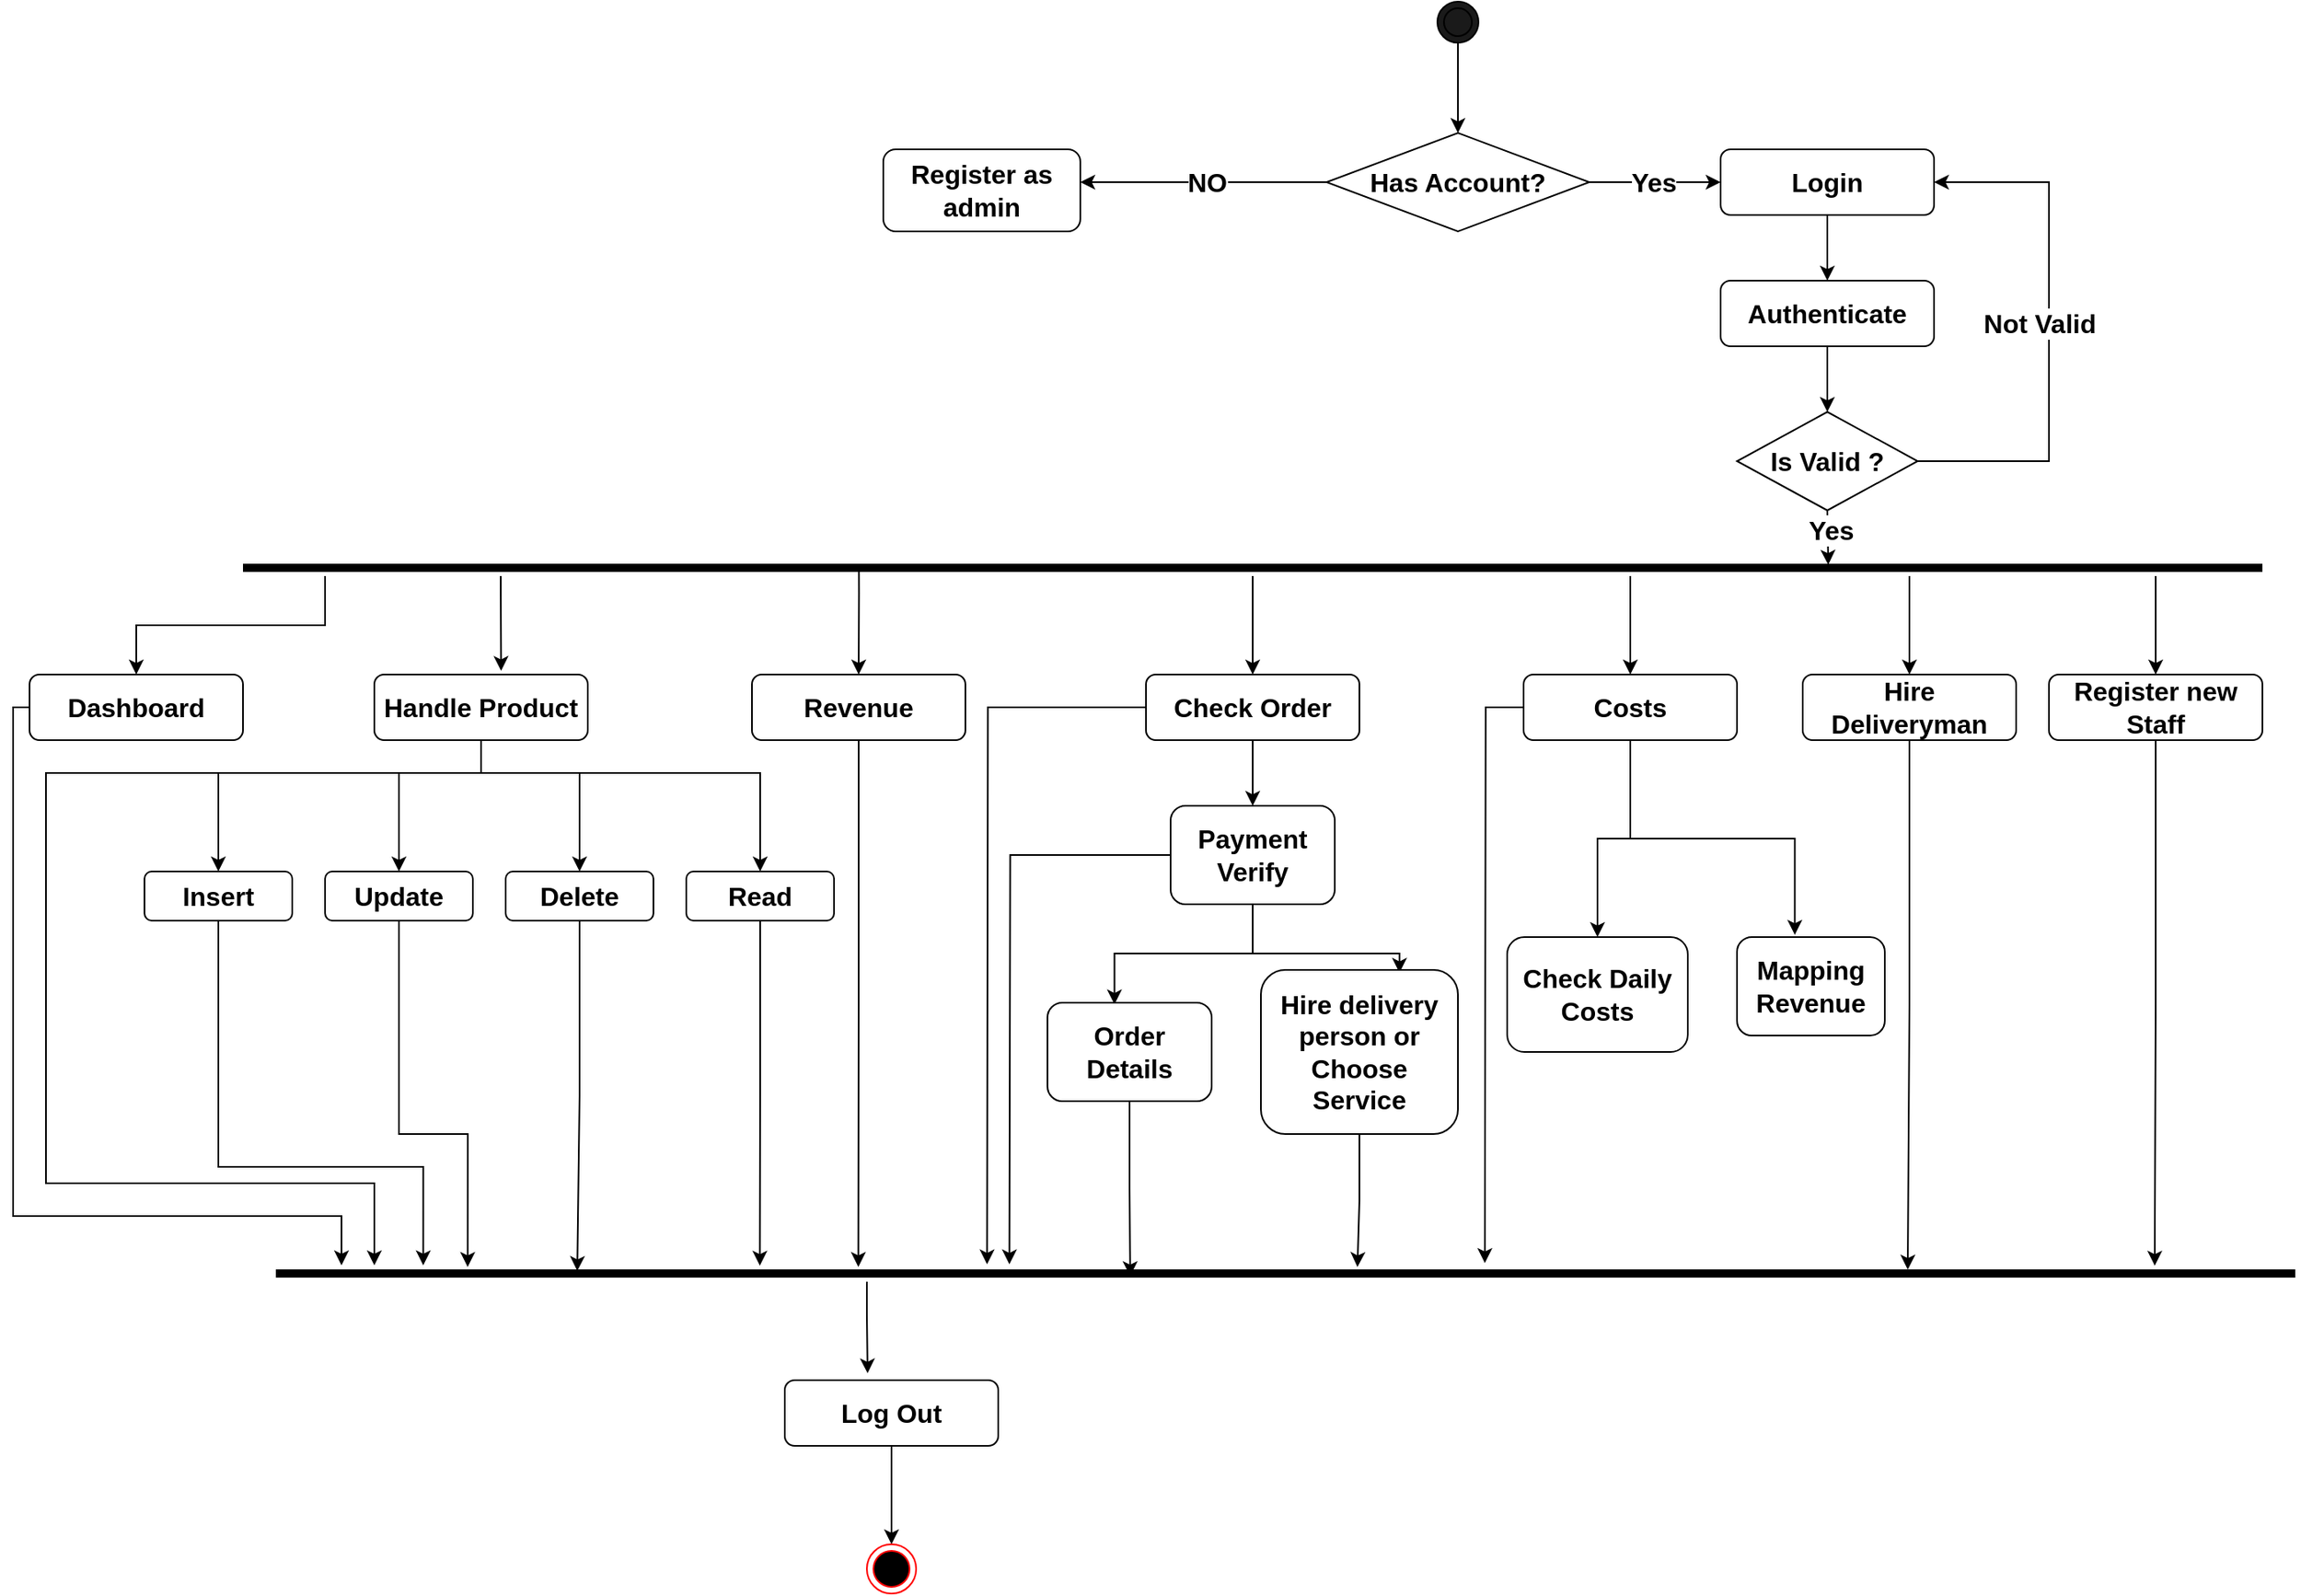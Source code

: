 <mxfile version="21.6.2" type="github">
  <diagram name="Page-1" id="1aIex8ccTAoRGTjpidiL">
    <mxGraphModel dx="1900" dy="573" grid="1" gridSize="10" guides="1" tooltips="1" connect="1" arrows="1" fold="1" page="1" pageScale="1" pageWidth="850" pageHeight="1100" math="0" shadow="0">
      <root>
        <mxCell id="0" />
        <mxCell id="1" parent="0" />
        <mxCell id="xtMuz63zyeB6EGfJgtIS-1" value="Register as admin" style="rounded=1;whiteSpace=wrap;html=1;fontSize=16;fontStyle=1" parent="1" vertex="1">
          <mxGeometry x="240" y="120" width="120" height="50" as="geometry" />
        </mxCell>
        <mxCell id="74rRM-MQZsqJR7cLCbWe-7" style="edgeStyle=orthogonalEdgeStyle;rounded=0;orthogonalLoop=1;jettySize=auto;html=1;entryX=0.5;entryY=0;entryDx=0;entryDy=0;" edge="1" parent="1" source="xtMuz63zyeB6EGfJgtIS-2" target="xtMuz63zyeB6EGfJgtIS-4">
          <mxGeometry relative="1" as="geometry" />
        </mxCell>
        <mxCell id="xtMuz63zyeB6EGfJgtIS-2" value="Login" style="rounded=1;whiteSpace=wrap;html=1;fontSize=16;fontStyle=1" parent="1" vertex="1">
          <mxGeometry x="750" y="120" width="130" height="40" as="geometry" />
        </mxCell>
        <mxCell id="74rRM-MQZsqJR7cLCbWe-5" style="edgeStyle=orthogonalEdgeStyle;rounded=0;orthogonalLoop=1;jettySize=auto;html=1;entryX=0;entryY=0.5;entryDx=0;entryDy=0;" edge="1" parent="1" source="xtMuz63zyeB6EGfJgtIS-3" target="xtMuz63zyeB6EGfJgtIS-2">
          <mxGeometry relative="1" as="geometry" />
        </mxCell>
        <mxCell id="74rRM-MQZsqJR7cLCbWe-6" value="&lt;font style=&quot;font-size: 16px;&quot;&gt;&lt;b&gt;Yes&lt;/b&gt;&lt;/font&gt;" style="edgeLabel;html=1;align=center;verticalAlign=middle;resizable=0;points=[];" vertex="1" connectable="0" parent="74rRM-MQZsqJR7cLCbWe-5">
          <mxGeometry x="-0.025" relative="1" as="geometry">
            <mxPoint as="offset" />
          </mxGeometry>
        </mxCell>
        <mxCell id="74rRM-MQZsqJR7cLCbWe-10" style="edgeStyle=orthogonalEdgeStyle;rounded=0;orthogonalLoop=1;jettySize=auto;html=1;" edge="1" parent="1" source="xtMuz63zyeB6EGfJgtIS-3">
          <mxGeometry relative="1" as="geometry">
            <mxPoint x="360" y="140" as="targetPoint" />
          </mxGeometry>
        </mxCell>
        <mxCell id="74rRM-MQZsqJR7cLCbWe-11" value="&lt;font style=&quot;font-size: 16px;&quot;&gt;&lt;b&gt;NO&lt;/b&gt;&lt;/font&gt;" style="edgeLabel;html=1;align=center;verticalAlign=middle;resizable=0;points=[];" vertex="1" connectable="0" parent="74rRM-MQZsqJR7cLCbWe-10">
          <mxGeometry x="-0.03" relative="1" as="geometry">
            <mxPoint as="offset" />
          </mxGeometry>
        </mxCell>
        <mxCell id="xtMuz63zyeB6EGfJgtIS-3" value="Has Account?" style="rhombus;whiteSpace=wrap;html=1;fontSize=16;fontStyle=1" parent="1" vertex="1">
          <mxGeometry x="510" y="110" width="160" height="60" as="geometry" />
        </mxCell>
        <mxCell id="74rRM-MQZsqJR7cLCbWe-8" style="edgeStyle=orthogonalEdgeStyle;rounded=0;orthogonalLoop=1;jettySize=auto;html=1;exitX=0.5;exitY=1;exitDx=0;exitDy=0;entryX=0.5;entryY=0;entryDx=0;entryDy=0;" edge="1" parent="1" source="xtMuz63zyeB6EGfJgtIS-4" target="xtMuz63zyeB6EGfJgtIS-5">
          <mxGeometry relative="1" as="geometry" />
        </mxCell>
        <mxCell id="xtMuz63zyeB6EGfJgtIS-4" value="Authenticate" style="rounded=1;whiteSpace=wrap;html=1;fontSize=16;fontStyle=1" parent="1" vertex="1">
          <mxGeometry x="750" y="200" width="130" height="40" as="geometry" />
        </mxCell>
        <mxCell id="74rRM-MQZsqJR7cLCbWe-9" style="edgeStyle=orthogonalEdgeStyle;rounded=0;orthogonalLoop=1;jettySize=auto;html=1;exitX=0.5;exitY=1;exitDx=0;exitDy=0;entryX=0.785;entryY=0.31;entryDx=0;entryDy=0;entryPerimeter=0;" edge="1" parent="1" source="xtMuz63zyeB6EGfJgtIS-5" target="xtMuz63zyeB6EGfJgtIS-29">
          <mxGeometry relative="1" as="geometry" />
        </mxCell>
        <mxCell id="74rRM-MQZsqJR7cLCbWe-14" value="&lt;font style=&quot;font-size: 16px;&quot;&gt;&lt;b&gt;Yes&lt;/b&gt;&lt;/font&gt;" style="edgeLabel;html=1;align=center;verticalAlign=middle;resizable=0;points=[];" vertex="1" connectable="0" parent="74rRM-MQZsqJR7cLCbWe-9">
          <mxGeometry x="-0.27" y="1" relative="1" as="geometry">
            <mxPoint as="offset" />
          </mxGeometry>
        </mxCell>
        <mxCell id="74rRM-MQZsqJR7cLCbWe-12" style="edgeStyle=orthogonalEdgeStyle;rounded=0;orthogonalLoop=1;jettySize=auto;html=1;entryX=1;entryY=0.5;entryDx=0;entryDy=0;" edge="1" parent="1" source="xtMuz63zyeB6EGfJgtIS-5" target="xtMuz63zyeB6EGfJgtIS-2">
          <mxGeometry relative="1" as="geometry">
            <Array as="points">
              <mxPoint x="950" y="310" />
              <mxPoint x="950" y="140" />
            </Array>
          </mxGeometry>
        </mxCell>
        <mxCell id="74rRM-MQZsqJR7cLCbWe-13" value="&lt;font style=&quot;font-size: 16px;&quot;&gt;&lt;b&gt;Not Valid&lt;/b&gt;&lt;/font&gt;" style="edgeLabel;html=1;align=center;verticalAlign=middle;resizable=0;points=[];" vertex="1" connectable="0" parent="74rRM-MQZsqJR7cLCbWe-12">
          <mxGeometry x="0.026" y="6" relative="1" as="geometry">
            <mxPoint as="offset" />
          </mxGeometry>
        </mxCell>
        <mxCell id="xtMuz63zyeB6EGfJgtIS-5" value="Is Valid ?" style="rhombus;whiteSpace=wrap;html=1;fontSize=16;fontStyle=1" parent="1" vertex="1">
          <mxGeometry x="760" y="280" width="110" height="60" as="geometry" />
        </mxCell>
        <mxCell id="xtMuz63zyeB6EGfJgtIS-6" value="" style="line;strokeWidth=1;fillColor=none;align=left;verticalAlign=middle;spacingTop=-1;spacingLeft=3;spacingRight=3;rotatable=0;labelPosition=right;points=[];portConstraint=eastwest;strokeColor=inherit;" parent="1" vertex="1">
          <mxGeometry x="80" y="390" width="690" as="geometry" />
        </mxCell>
        <mxCell id="74rRM-MQZsqJR7cLCbWe-51" style="edgeStyle=orthogonalEdgeStyle;rounded=0;orthogonalLoop=1;jettySize=auto;html=1;entryX=0.388;entryY=-0.105;entryDx=0;entryDy=0;entryPerimeter=0;" edge="1" parent="1" source="xtMuz63zyeB6EGfJgtIS-7" target="74rRM-MQZsqJR7cLCbWe-50">
          <mxGeometry relative="1" as="geometry">
            <Array as="points">
              <mxPoint x="230" y="830" />
              <mxPoint x="230" y="830" />
            </Array>
          </mxGeometry>
        </mxCell>
        <mxCell id="xtMuz63zyeB6EGfJgtIS-7" value="" style="line;strokeWidth=5;fillColor=none;align=left;verticalAlign=middle;spacingTop=-1;spacingLeft=3;spacingRight=3;rotatable=0;labelPosition=right;points=[];portConstraint=eastwest;strokeColor=inherit;" parent="1" vertex="1">
          <mxGeometry x="-130" y="800" width="1230" height="10" as="geometry" />
        </mxCell>
        <mxCell id="74rRM-MQZsqJR7cLCbWe-26" style="edgeStyle=orthogonalEdgeStyle;rounded=0;orthogonalLoop=1;jettySize=auto;html=1;" edge="1" parent="1" source="xtMuz63zyeB6EGfJgtIS-8" target="xtMuz63zyeB6EGfJgtIS-7">
          <mxGeometry relative="1" as="geometry">
            <Array as="points">
              <mxPoint x="-5" y="500" />
              <mxPoint x="-270" y="500" />
              <mxPoint x="-270" y="750" />
              <mxPoint x="-70" y="750" />
            </Array>
          </mxGeometry>
        </mxCell>
        <mxCell id="74rRM-MQZsqJR7cLCbWe-27" style="edgeStyle=orthogonalEdgeStyle;rounded=0;orthogonalLoop=1;jettySize=auto;html=1;" edge="1" parent="1" source="xtMuz63zyeB6EGfJgtIS-8" target="xtMuz63zyeB6EGfJgtIS-20">
          <mxGeometry relative="1" as="geometry">
            <Array as="points">
              <mxPoint x="-5" y="500" />
              <mxPoint x="-165" y="500" />
            </Array>
          </mxGeometry>
        </mxCell>
        <mxCell id="74rRM-MQZsqJR7cLCbWe-28" style="edgeStyle=orthogonalEdgeStyle;rounded=0;orthogonalLoop=1;jettySize=auto;html=1;entryX=0.5;entryY=0;entryDx=0;entryDy=0;" edge="1" parent="1" source="xtMuz63zyeB6EGfJgtIS-8" target="xtMuz63zyeB6EGfJgtIS-16">
          <mxGeometry relative="1" as="geometry">
            <Array as="points">
              <mxPoint x="-5" y="500" />
              <mxPoint x="-55" y="500" />
            </Array>
          </mxGeometry>
        </mxCell>
        <mxCell id="74rRM-MQZsqJR7cLCbWe-29" style="edgeStyle=orthogonalEdgeStyle;rounded=0;orthogonalLoop=1;jettySize=auto;html=1;entryX=0.5;entryY=0;entryDx=0;entryDy=0;" edge="1" parent="1" source="xtMuz63zyeB6EGfJgtIS-8" target="xtMuz63zyeB6EGfJgtIS-21">
          <mxGeometry relative="1" as="geometry">
            <Array as="points">
              <mxPoint x="-5" y="500" />
              <mxPoint x="55" y="500" />
            </Array>
          </mxGeometry>
        </mxCell>
        <mxCell id="74rRM-MQZsqJR7cLCbWe-30" style="edgeStyle=orthogonalEdgeStyle;rounded=0;orthogonalLoop=1;jettySize=auto;html=1;entryX=0.5;entryY=0;entryDx=0;entryDy=0;" edge="1" parent="1" source="xtMuz63zyeB6EGfJgtIS-8" target="xtMuz63zyeB6EGfJgtIS-22">
          <mxGeometry relative="1" as="geometry">
            <Array as="points">
              <mxPoint x="-5" y="500" />
              <mxPoint x="165" y="500" />
            </Array>
          </mxGeometry>
        </mxCell>
        <mxCell id="xtMuz63zyeB6EGfJgtIS-8" value="Handle Product" style="rounded=1;whiteSpace=wrap;html=1;fontSize=16;fontStyle=1" parent="1" vertex="1">
          <mxGeometry x="-70" y="440" width="130" height="40" as="geometry" />
        </mxCell>
        <mxCell id="74rRM-MQZsqJR7cLCbWe-37" style="edgeStyle=orthogonalEdgeStyle;rounded=0;orthogonalLoop=1;jettySize=auto;html=1;" edge="1" parent="1" source="xtMuz63zyeB6EGfJgtIS-9">
          <mxGeometry relative="1" as="geometry">
            <mxPoint x="224.8" y="801" as="targetPoint" />
          </mxGeometry>
        </mxCell>
        <mxCell id="xtMuz63zyeB6EGfJgtIS-9" value="Revenue" style="rounded=1;whiteSpace=wrap;html=1;fontSize=16;fontStyle=1" parent="1" vertex="1">
          <mxGeometry x="160" y="440" width="130" height="40" as="geometry" />
        </mxCell>
        <mxCell id="74rRM-MQZsqJR7cLCbWe-38" style="edgeStyle=orthogonalEdgeStyle;rounded=0;orthogonalLoop=1;jettySize=auto;html=1;" edge="1" parent="1" source="xtMuz63zyeB6EGfJgtIS-10">
          <mxGeometry relative="1" as="geometry">
            <mxPoint x="303.2" y="799.4" as="targetPoint" />
          </mxGeometry>
        </mxCell>
        <mxCell id="74rRM-MQZsqJR7cLCbWe-39" style="edgeStyle=orthogonalEdgeStyle;rounded=0;orthogonalLoop=1;jettySize=auto;html=1;entryX=0.5;entryY=0;entryDx=0;entryDy=0;" edge="1" parent="1" source="xtMuz63zyeB6EGfJgtIS-10" target="xtMuz63zyeB6EGfJgtIS-23">
          <mxGeometry relative="1" as="geometry" />
        </mxCell>
        <mxCell id="xtMuz63zyeB6EGfJgtIS-10" value="Check Order" style="rounded=1;whiteSpace=wrap;html=1;fontSize=16;fontStyle=1" parent="1" vertex="1">
          <mxGeometry x="400" y="440" width="130" height="40" as="geometry" />
        </mxCell>
        <mxCell id="74rRM-MQZsqJR7cLCbWe-45" style="edgeStyle=orthogonalEdgeStyle;rounded=0;orthogonalLoop=1;jettySize=auto;html=1;entryX=0.5;entryY=0;entryDx=0;entryDy=0;" edge="1" parent="1" source="xtMuz63zyeB6EGfJgtIS-11" target="xtMuz63zyeB6EGfJgtIS-26">
          <mxGeometry relative="1" as="geometry" />
        </mxCell>
        <mxCell id="74rRM-MQZsqJR7cLCbWe-46" style="edgeStyle=orthogonalEdgeStyle;rounded=0;orthogonalLoop=1;jettySize=auto;html=1;entryX=0.391;entryY=-0.023;entryDx=0;entryDy=0;entryPerimeter=0;" edge="1" parent="1" source="xtMuz63zyeB6EGfJgtIS-11" target="xtMuz63zyeB6EGfJgtIS-28">
          <mxGeometry relative="1" as="geometry" />
        </mxCell>
        <mxCell id="74rRM-MQZsqJR7cLCbWe-47" style="edgeStyle=orthogonalEdgeStyle;rounded=0;orthogonalLoop=1;jettySize=auto;html=1;" edge="1" parent="1" source="xtMuz63zyeB6EGfJgtIS-11">
          <mxGeometry relative="1" as="geometry">
            <mxPoint x="606.4" y="798.6" as="targetPoint" />
          </mxGeometry>
        </mxCell>
        <mxCell id="xtMuz63zyeB6EGfJgtIS-11" value="Costs" style="rounded=1;whiteSpace=wrap;html=1;fontSize=16;fontStyle=1" parent="1" vertex="1">
          <mxGeometry x="630" y="440" width="130" height="40" as="geometry" />
        </mxCell>
        <mxCell id="74rRM-MQZsqJR7cLCbWe-48" style="edgeStyle=orthogonalEdgeStyle;rounded=0;orthogonalLoop=1;jettySize=auto;html=1;" edge="1" parent="1" source="xtMuz63zyeB6EGfJgtIS-12">
          <mxGeometry relative="1" as="geometry">
            <mxPoint x="864.0" y="802.6" as="targetPoint" />
          </mxGeometry>
        </mxCell>
        <mxCell id="xtMuz63zyeB6EGfJgtIS-12" value="Hire Deliveryman" style="rounded=1;whiteSpace=wrap;html=1;fontSize=16;fontStyle=1" parent="1" vertex="1">
          <mxGeometry x="800" y="440" width="130" height="40" as="geometry" />
        </mxCell>
        <mxCell id="74rRM-MQZsqJR7cLCbWe-49" style="edgeStyle=orthogonalEdgeStyle;rounded=0;orthogonalLoop=1;jettySize=auto;html=1;" edge="1" parent="1" source="xtMuz63zyeB6EGfJgtIS-13">
          <mxGeometry relative="1" as="geometry">
            <mxPoint x="1014.4" y="800.2" as="targetPoint" />
          </mxGeometry>
        </mxCell>
        <mxCell id="xtMuz63zyeB6EGfJgtIS-13" value="Register new Staff" style="rounded=1;whiteSpace=wrap;html=1;fontSize=16;fontStyle=1" parent="1" vertex="1">
          <mxGeometry x="950" y="440" width="130" height="40" as="geometry" />
        </mxCell>
        <mxCell id="74rRM-MQZsqJR7cLCbWe-25" style="edgeStyle=orthogonalEdgeStyle;rounded=0;orthogonalLoop=1;jettySize=auto;html=1;" edge="1" parent="1" source="xtMuz63zyeB6EGfJgtIS-15" target="xtMuz63zyeB6EGfJgtIS-7">
          <mxGeometry relative="1" as="geometry">
            <mxPoint x="-80" y="780" as="targetPoint" />
            <Array as="points">
              <mxPoint x="-290" y="460" />
              <mxPoint x="-290" y="770" />
              <mxPoint x="-90" y="770" />
            </Array>
          </mxGeometry>
        </mxCell>
        <mxCell id="xtMuz63zyeB6EGfJgtIS-15" value="Dashboard" style="rounded=1;whiteSpace=wrap;html=1;fontSize=16;fontStyle=1" parent="1" vertex="1">
          <mxGeometry x="-280" y="440" width="130" height="40" as="geometry" />
        </mxCell>
        <mxCell id="74rRM-MQZsqJR7cLCbWe-32" style="edgeStyle=orthogonalEdgeStyle;rounded=0;orthogonalLoop=1;jettySize=auto;html=1;entryX=0.095;entryY=0.1;entryDx=0;entryDy=0;entryPerimeter=0;" edge="1" parent="1" source="xtMuz63zyeB6EGfJgtIS-16" target="xtMuz63zyeB6EGfJgtIS-7">
          <mxGeometry relative="1" as="geometry">
            <Array as="points">
              <mxPoint x="-55" y="720" />
              <mxPoint x="-13" y="720" />
            </Array>
          </mxGeometry>
        </mxCell>
        <mxCell id="xtMuz63zyeB6EGfJgtIS-16" value="Update" style="rounded=1;whiteSpace=wrap;html=1;fontSize=16;fontStyle=1" parent="1" vertex="1">
          <mxGeometry x="-100" y="560" width="90" height="30" as="geometry" />
        </mxCell>
        <mxCell id="74rRM-MQZsqJR7cLCbWe-31" style="edgeStyle=orthogonalEdgeStyle;rounded=0;orthogonalLoop=1;jettySize=auto;html=1;entryX=0.073;entryY=0;entryDx=0;entryDy=0;entryPerimeter=0;" edge="1" parent="1" source="xtMuz63zyeB6EGfJgtIS-20" target="xtMuz63zyeB6EGfJgtIS-7">
          <mxGeometry relative="1" as="geometry">
            <Array as="points">
              <mxPoint x="-165" y="740" />
              <mxPoint x="-40" y="740" />
            </Array>
          </mxGeometry>
        </mxCell>
        <mxCell id="xtMuz63zyeB6EGfJgtIS-20" value="Insert" style="rounded=1;whiteSpace=wrap;html=1;fontSize=16;fontStyle=1" parent="1" vertex="1">
          <mxGeometry x="-210" y="560" width="90" height="30" as="geometry" />
        </mxCell>
        <mxCell id="74rRM-MQZsqJR7cLCbWe-34" style="edgeStyle=orthogonalEdgeStyle;rounded=0;orthogonalLoop=1;jettySize=auto;html=1;" edge="1" parent="1" source="xtMuz63zyeB6EGfJgtIS-21">
          <mxGeometry relative="1" as="geometry">
            <mxPoint x="53.6" y="803.4" as="targetPoint" />
          </mxGeometry>
        </mxCell>
        <mxCell id="xtMuz63zyeB6EGfJgtIS-21" value="Delete" style="rounded=1;whiteSpace=wrap;html=1;fontSize=16;fontStyle=1" parent="1" vertex="1">
          <mxGeometry x="10" y="560" width="90" height="30" as="geometry" />
        </mxCell>
        <mxCell id="74rRM-MQZsqJR7cLCbWe-36" style="edgeStyle=orthogonalEdgeStyle;rounded=0;orthogonalLoop=1;jettySize=auto;html=1;" edge="1" parent="1" source="xtMuz63zyeB6EGfJgtIS-22">
          <mxGeometry relative="1" as="geometry">
            <mxPoint x="164.8" y="800.2" as="targetPoint" />
          </mxGeometry>
        </mxCell>
        <mxCell id="xtMuz63zyeB6EGfJgtIS-22" value="Read" style="rounded=1;whiteSpace=wrap;html=1;fontSize=16;fontStyle=1" parent="1" vertex="1">
          <mxGeometry x="120" y="560" width="90" height="30" as="geometry" />
        </mxCell>
        <mxCell id="74rRM-MQZsqJR7cLCbWe-40" style="edgeStyle=orthogonalEdgeStyle;rounded=0;orthogonalLoop=1;jettySize=auto;html=1;" edge="1" parent="1" source="xtMuz63zyeB6EGfJgtIS-23">
          <mxGeometry relative="1" as="geometry">
            <mxPoint x="316.8" y="799.4" as="targetPoint" />
          </mxGeometry>
        </mxCell>
        <mxCell id="74rRM-MQZsqJR7cLCbWe-41" style="edgeStyle=orthogonalEdgeStyle;rounded=0;orthogonalLoop=1;jettySize=auto;html=1;entryX=0.408;entryY=0.017;entryDx=0;entryDy=0;entryPerimeter=0;" edge="1" parent="1" source="xtMuz63zyeB6EGfJgtIS-23" target="xtMuz63zyeB6EGfJgtIS-24">
          <mxGeometry relative="1" as="geometry" />
        </mxCell>
        <mxCell id="74rRM-MQZsqJR7cLCbWe-42" style="edgeStyle=orthogonalEdgeStyle;rounded=0;orthogonalLoop=1;jettySize=auto;html=1;" edge="1" parent="1" source="xtMuz63zyeB6EGfJgtIS-23">
          <mxGeometry relative="1" as="geometry">
            <mxPoint x="554.4" y="621.8" as="targetPoint" />
            <Array as="points">
              <mxPoint x="465" y="610" />
              <mxPoint x="554" y="610" />
            </Array>
          </mxGeometry>
        </mxCell>
        <mxCell id="xtMuz63zyeB6EGfJgtIS-23" value="Payment Verify" style="rounded=1;whiteSpace=wrap;html=1;fontSize=16;fontStyle=1" parent="1" vertex="1">
          <mxGeometry x="415" y="520" width="100" height="60" as="geometry" />
        </mxCell>
        <mxCell id="74rRM-MQZsqJR7cLCbWe-43" style="edgeStyle=orthogonalEdgeStyle;rounded=0;orthogonalLoop=1;jettySize=auto;html=1;" edge="1" parent="1" source="xtMuz63zyeB6EGfJgtIS-24">
          <mxGeometry relative="1" as="geometry">
            <mxPoint x="390.4" y="806.6" as="targetPoint" />
          </mxGeometry>
        </mxCell>
        <mxCell id="xtMuz63zyeB6EGfJgtIS-24" value="Order Details" style="rounded=1;whiteSpace=wrap;html=1;fontSize=16;fontStyle=1" parent="1" vertex="1">
          <mxGeometry x="340" y="640" width="100" height="60" as="geometry" />
        </mxCell>
        <mxCell id="74rRM-MQZsqJR7cLCbWe-44" style="edgeStyle=orthogonalEdgeStyle;rounded=0;orthogonalLoop=1;jettySize=auto;html=1;" edge="1" parent="1" source="xtMuz63zyeB6EGfJgtIS-25">
          <mxGeometry relative="1" as="geometry">
            <mxPoint x="528.8" y="801" as="targetPoint" />
          </mxGeometry>
        </mxCell>
        <mxCell id="xtMuz63zyeB6EGfJgtIS-25" value="Hire delivery person or Choose Service" style="rounded=1;whiteSpace=wrap;html=1;fontSize=16;fontStyle=1" parent="1" vertex="1">
          <mxGeometry x="470" y="620" width="120" height="100" as="geometry" />
        </mxCell>
        <mxCell id="xtMuz63zyeB6EGfJgtIS-26" value="Check Daily Costs" style="rounded=1;whiteSpace=wrap;html=1;fontSize=16;fontStyle=1" parent="1" vertex="1">
          <mxGeometry x="620" y="600" width="110" height="70" as="geometry" />
        </mxCell>
        <mxCell id="xtMuz63zyeB6EGfJgtIS-27" style="edgeStyle=orthogonalEdgeStyle;rounded=0;orthogonalLoop=1;jettySize=auto;html=1;exitX=0.5;exitY=1;exitDx=0;exitDy=0;fontSize=16;fontStyle=1" parent="1" source="xtMuz63zyeB6EGfJgtIS-23" target="xtMuz63zyeB6EGfJgtIS-23" edge="1">
          <mxGeometry relative="1" as="geometry" />
        </mxCell>
        <mxCell id="xtMuz63zyeB6EGfJgtIS-28" value="Mapping Revenue" style="rounded=1;whiteSpace=wrap;html=1;fontSize=16;fontStyle=1" parent="1" vertex="1">
          <mxGeometry x="760" y="600" width="90" height="60" as="geometry" />
        </mxCell>
        <mxCell id="74rRM-MQZsqJR7cLCbWe-18" style="edgeStyle=orthogonalEdgeStyle;rounded=0;orthogonalLoop=1;jettySize=auto;html=1;entryX=0.5;entryY=0;entryDx=0;entryDy=0;" edge="1" parent="1" source="xtMuz63zyeB6EGfJgtIS-29" target="xtMuz63zyeB6EGfJgtIS-15">
          <mxGeometry relative="1" as="geometry">
            <Array as="points">
              <mxPoint x="-100" y="410" />
              <mxPoint x="-215" y="410" />
            </Array>
          </mxGeometry>
        </mxCell>
        <mxCell id="74rRM-MQZsqJR7cLCbWe-19" style="edgeStyle=orthogonalEdgeStyle;rounded=0;orthogonalLoop=1;jettySize=auto;html=1;entryX=0.594;entryY=-0.055;entryDx=0;entryDy=0;entryPerimeter=0;" edge="1" parent="1" source="xtMuz63zyeB6EGfJgtIS-29" target="xtMuz63zyeB6EGfJgtIS-8">
          <mxGeometry relative="1" as="geometry">
            <Array as="points">
              <mxPoint x="7" y="390" />
              <mxPoint x="7" y="390" />
            </Array>
          </mxGeometry>
        </mxCell>
        <mxCell id="74rRM-MQZsqJR7cLCbWe-20" style="edgeStyle=orthogonalEdgeStyle;rounded=0;orthogonalLoop=1;jettySize=auto;html=1;entryX=0.5;entryY=0;entryDx=0;entryDy=0;exitX=0.305;exitY=0.38;exitDx=0;exitDy=0;exitPerimeter=0;" edge="1" parent="1" source="xtMuz63zyeB6EGfJgtIS-29" target="xtMuz63zyeB6EGfJgtIS-9">
          <mxGeometry relative="1" as="geometry">
            <Array as="points">
              <mxPoint x="225" y="390" />
              <mxPoint x="225" y="390" />
            </Array>
          </mxGeometry>
        </mxCell>
        <mxCell id="74rRM-MQZsqJR7cLCbWe-21" style="edgeStyle=orthogonalEdgeStyle;rounded=0;orthogonalLoop=1;jettySize=auto;html=1;entryX=0.5;entryY=0;entryDx=0;entryDy=0;" edge="1" parent="1" source="xtMuz63zyeB6EGfJgtIS-29" target="xtMuz63zyeB6EGfJgtIS-10">
          <mxGeometry relative="1" as="geometry">
            <Array as="points">
              <mxPoint x="465" y="390" />
              <mxPoint x="465" y="390" />
            </Array>
          </mxGeometry>
        </mxCell>
        <mxCell id="74rRM-MQZsqJR7cLCbWe-22" style="edgeStyle=orthogonalEdgeStyle;rounded=0;orthogonalLoop=1;jettySize=auto;html=1;entryX=0.5;entryY=0;entryDx=0;entryDy=0;" edge="1" parent="1" source="xtMuz63zyeB6EGfJgtIS-29" target="xtMuz63zyeB6EGfJgtIS-11">
          <mxGeometry relative="1" as="geometry">
            <Array as="points">
              <mxPoint x="695" y="400" />
              <mxPoint x="695" y="400" />
            </Array>
          </mxGeometry>
        </mxCell>
        <mxCell id="74rRM-MQZsqJR7cLCbWe-23" style="edgeStyle=orthogonalEdgeStyle;rounded=0;orthogonalLoop=1;jettySize=auto;html=1;entryX=0.5;entryY=0;entryDx=0;entryDy=0;" edge="1" parent="1" source="xtMuz63zyeB6EGfJgtIS-29" target="xtMuz63zyeB6EGfJgtIS-12">
          <mxGeometry relative="1" as="geometry">
            <Array as="points">
              <mxPoint x="865" y="380" />
              <mxPoint x="865" y="380" />
            </Array>
          </mxGeometry>
        </mxCell>
        <mxCell id="74rRM-MQZsqJR7cLCbWe-24" style="edgeStyle=orthogonalEdgeStyle;rounded=0;orthogonalLoop=1;jettySize=auto;html=1;entryX=0.5;entryY=0;entryDx=0;entryDy=0;" edge="1" parent="1" source="xtMuz63zyeB6EGfJgtIS-29" target="xtMuz63zyeB6EGfJgtIS-13">
          <mxGeometry relative="1" as="geometry">
            <Array as="points">
              <mxPoint x="1015" y="380" />
              <mxPoint x="1015" y="380" />
            </Array>
          </mxGeometry>
        </mxCell>
        <mxCell id="xtMuz63zyeB6EGfJgtIS-29" value="" style="line;strokeWidth=5;fillColor=none;align=left;verticalAlign=middle;spacingTop=-1;spacingLeft=3;spacingRight=3;rotatable=0;labelPosition=right;points=[];portConstraint=eastwest;strokeColor=inherit;" parent="1" vertex="1">
          <mxGeometry x="-150" y="370" width="1230" height="10" as="geometry" />
        </mxCell>
        <mxCell id="74rRM-MQZsqJR7cLCbWe-53" style="edgeStyle=orthogonalEdgeStyle;rounded=0;orthogonalLoop=1;jettySize=auto;html=1;" edge="1" parent="1" source="74rRM-MQZsqJR7cLCbWe-50">
          <mxGeometry relative="1" as="geometry">
            <mxPoint x="245" y="970" as="targetPoint" />
          </mxGeometry>
        </mxCell>
        <mxCell id="74rRM-MQZsqJR7cLCbWe-50" value="Log Out" style="rounded=1;whiteSpace=wrap;html=1;fontSize=16;fontStyle=1" vertex="1" parent="1">
          <mxGeometry x="180" y="870" width="130" height="40" as="geometry" />
        </mxCell>
        <mxCell id="74rRM-MQZsqJR7cLCbWe-55" style="edgeStyle=orthogonalEdgeStyle;rounded=0;orthogonalLoop=1;jettySize=auto;html=1;entryX=0.5;entryY=0;entryDx=0;entryDy=0;" edge="1" parent="1" source="74rRM-MQZsqJR7cLCbWe-54" target="xtMuz63zyeB6EGfJgtIS-3">
          <mxGeometry relative="1" as="geometry" />
        </mxCell>
        <mxCell id="74rRM-MQZsqJR7cLCbWe-54" value="" style="ellipse;shape=doubleEllipse;whiteSpace=wrap;html=1;aspect=fixed;fillColor=#1A1A1A;" vertex="1" parent="1">
          <mxGeometry x="577.5" y="30" width="25" height="25" as="geometry" />
        </mxCell>
        <mxCell id="74rRM-MQZsqJR7cLCbWe-56" value="" style="ellipse;html=1;shape=endState;fillColor=#000000;strokeColor=#ff0000;" vertex="1" parent="1">
          <mxGeometry x="230" y="970" width="30" height="30" as="geometry" />
        </mxCell>
      </root>
    </mxGraphModel>
  </diagram>
</mxfile>
